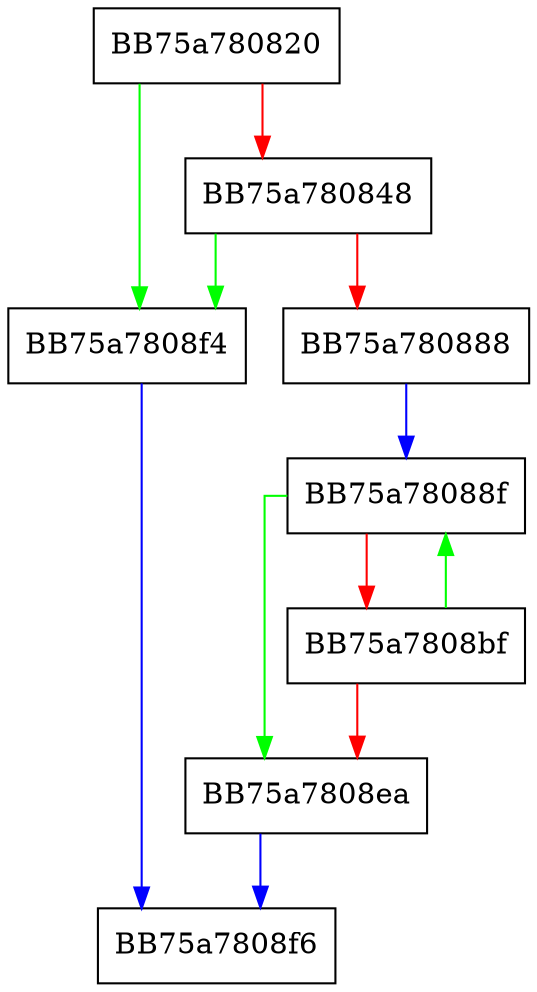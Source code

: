 digraph StateFromIp {
  node [shape="box"];
  graph [splines=ortho];
  BB75a780820 -> BB75a7808f4 [color="green"];
  BB75a780820 -> BB75a780848 [color="red"];
  BB75a780848 -> BB75a7808f4 [color="green"];
  BB75a780848 -> BB75a780888 [color="red"];
  BB75a780888 -> BB75a78088f [color="blue"];
  BB75a78088f -> BB75a7808ea [color="green"];
  BB75a78088f -> BB75a7808bf [color="red"];
  BB75a7808bf -> BB75a78088f [color="green"];
  BB75a7808bf -> BB75a7808ea [color="red"];
  BB75a7808ea -> BB75a7808f6 [color="blue"];
  BB75a7808f4 -> BB75a7808f6 [color="blue"];
}